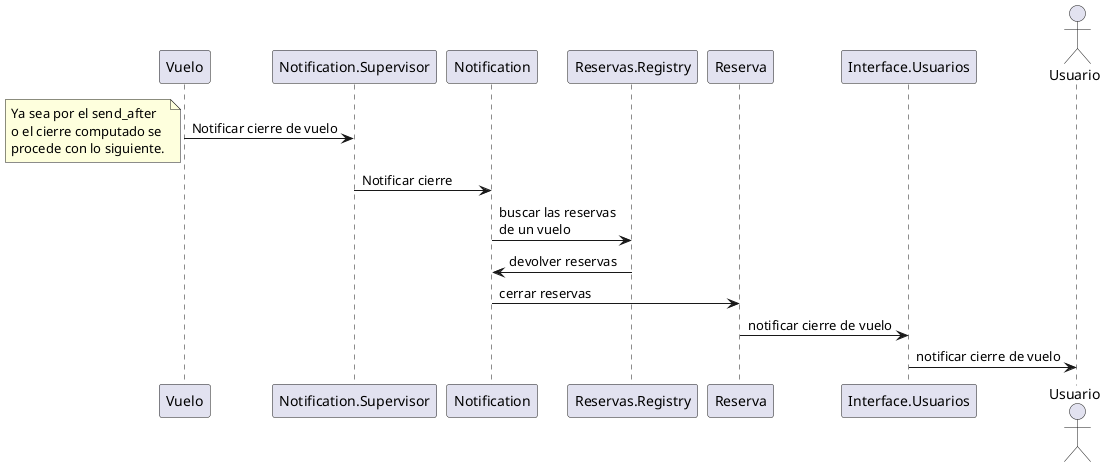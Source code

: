@startuml Secuencia Cierre de vuelo

participant Vuelo
participant Notification.Supervisor
participant Notification
participant Reservas.Registry
participant Reserva
participant Interface.Usuarios
actor Usuario

Vuelo -> Notification.Supervisor: Notificar cierre de vuelo
note left: Ya sea por el send_after \no el cierre computado se \nprocede con lo siguiente.
Notification.Supervisor -> Notification: Notificar cierre
Notification -> Reservas.Registry: buscar las reservas\nde un vuelo
Reservas.Registry -> Notification: devolver reservas
Notification -> Reserva: cerrar reservas
Reserva -> Interface.Usuarios: notificar cierre de vuelo
Interface.Usuarios -> Usuario: notificar cierre de vuelo

@enduml